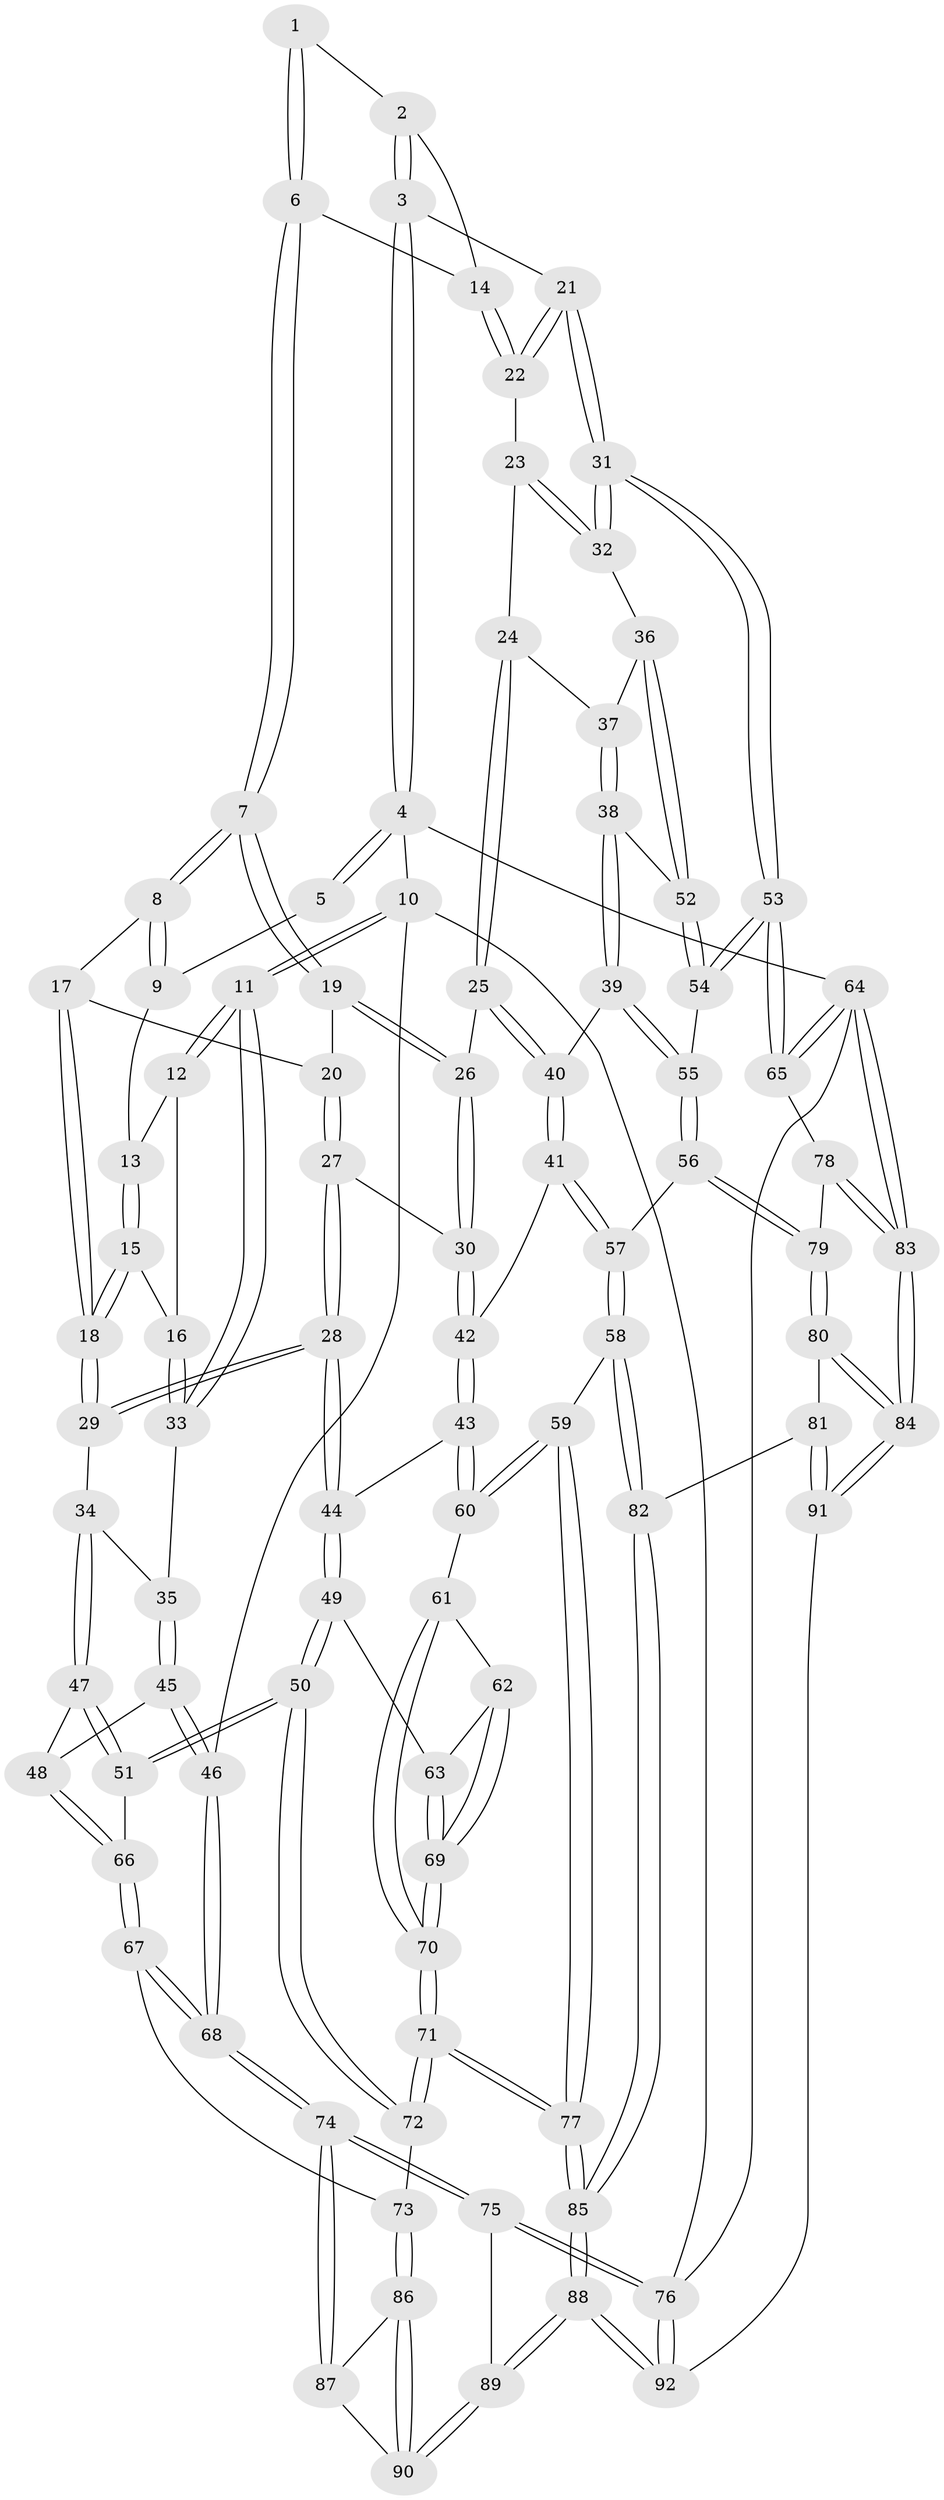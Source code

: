 // Generated by graph-tools (version 1.1) at 2025/50/03/09/25 03:50:58]
// undirected, 92 vertices, 227 edges
graph export_dot {
graph [start="1"]
  node [color=gray90,style=filled];
  1 [pos="+0.8368551166828404+0"];
  2 [pos="+0.9616620036050715+0.056893493275335674"];
  3 [pos="+1+0"];
  4 [pos="+1+0"];
  5 [pos="+0.8277830940154945+0"];
  6 [pos="+0.8049731748716854+0.10758247779252893"];
  7 [pos="+0.7864550601582696+0.12407993430918861"];
  8 [pos="+0.5969953154537175+0.026186111177503333"];
  9 [pos="+0.5296748981595674+0"];
  10 [pos="+0+0"];
  11 [pos="+0+0"];
  12 [pos="+0.2976112167041758+0"];
  13 [pos="+0.31434476538220074+0"];
  14 [pos="+0.9151521199813624+0.11867701876582339"];
  15 [pos="+0.35526919007879143+0.04717500497009008"];
  16 [pos="+0.19134981487258446+0.20029362802503542"];
  17 [pos="+0.5736071930063867+0.0956550233402581"];
  18 [pos="+0.4126064841151227+0.20069749832743583"];
  19 [pos="+0.7859764073322584+0.12606811331380474"];
  20 [pos="+0.6084444584094786+0.17372394586396747"];
  21 [pos="+1+0.2615868111555029"];
  22 [pos="+0.9737775037231884+0.1832027903770318"];
  23 [pos="+0.910670042458844+0.24273460281742196"];
  24 [pos="+0.7968827640004615+0.2727362465165964"];
  25 [pos="+0.790832409543693+0.27081751597012427"];
  26 [pos="+0.77394801232194+0.26104185625951826"];
  27 [pos="+0.6147121948715021+0.23222399550608716"];
  28 [pos="+0.4707528745755636+0.3333044272944483"];
  29 [pos="+0.4027484717282674+0.2707236896997214"];
  30 [pos="+0.7539813135769673+0.27088317755334046"];
  31 [pos="+1+0.3357094483293247"];
  32 [pos="+0.9939683913775886+0.3571399462095937"];
  33 [pos="+0.1669218931986333+0.2452834527314228"];
  34 [pos="+0.30934676826768587+0.28799662613017135"];
  35 [pos="+0.16937897672070273+0.2539856950163408"];
  36 [pos="+0.9497437821128382+0.3716237378341521"];
  37 [pos="+0.8077601846999625+0.28234934832490577"];
  38 [pos="+0.8671226863917948+0.43369918983329586"];
  39 [pos="+0.8321751987236582+0.46164021062022015"];
  40 [pos="+0.8099543024343426+0.44970959960444523"];
  41 [pos="+0.6713069159955617+0.44251318969330317"];
  42 [pos="+0.655904111624259+0.4320213999425152"];
  43 [pos="+0.6112996995752947+0.4379822488942693"];
  44 [pos="+0.49164856230870535+0.38699851745650177"];
  45 [pos="+0.025581720077452227+0.42806719845460944"];
  46 [pos="+0+0.4348976188254921"];
  47 [pos="+0.2754359248926124+0.4258011256056116"];
  48 [pos="+0.028461921334627206+0.43041739935971773"];
  49 [pos="+0.40216566210271176+0.5351655432413336"];
  50 [pos="+0.31655639997623636+0.5559108996580853"];
  51 [pos="+0.313681360966175+0.5536067959629811"];
  52 [pos="+0.9181805101126244+0.4146136222725377"];
  53 [pos="+1+0.6047631632209183"];
  54 [pos="+0.9890158604011724+0.6192997655424274"];
  55 [pos="+0.8638308862281143+0.6547174913530263"];
  56 [pos="+0.850261460817409+0.6650761493138495"];
  57 [pos="+0.7968869280516548+0.6712866215381098"];
  58 [pos="+0.7276419742901036+0.7064922820940556"];
  59 [pos="+0.6874711107928086+0.7074868880728244"];
  60 [pos="+0.5927324550319549+0.6115795168177774"];
  61 [pos="+0.5913315870502982+0.6116393111849767"];
  62 [pos="+0.5652687427642582+0.6089706542057381"];
  63 [pos="+0.4455050806640697+0.5850037110378552"];
  64 [pos="+1+1"];
  65 [pos="+1+0.9574112013076019"];
  66 [pos="+0.09365845332052636+0.5023960394717356"];
  67 [pos="+0.12241464409662597+0.6677098856247607"];
  68 [pos="+0+0.8162543366952693"];
  69 [pos="+0.45564262509488046+0.7225411667976585"];
  70 [pos="+0.45541112872997824+0.7504279725236032"];
  71 [pos="+0.45216431036058946+0.7750352255369918"];
  72 [pos="+0.2707308280426715+0.7010956329944449"];
  73 [pos="+0.21816264442249947+0.7363874833544625"];
  74 [pos="+0+0.8618062612444158"];
  75 [pos="+0+0.9722046401788509"];
  76 [pos="+0+1"];
  77 [pos="+0.5007035466864838+0.853264180401049"];
  78 [pos="+0.9441743628056507+0.7917488100123281"];
  79 [pos="+0.8794283097002694+0.7525008454564348"];
  80 [pos="+0.8937749879115429+0.9809467791123427"];
  81 [pos="+0.7659223488809784+0.9152964973131229"];
  82 [pos="+0.7474216094462602+0.8981002721796751"];
  83 [pos="+1+1"];
  84 [pos="+1+1"];
  85 [pos="+0.4868285056101559+0.9562705849201454"];
  86 [pos="+0.21559520105754218+0.7475746460201537"];
  87 [pos="+0.043272838200955156+0.8018463975136779"];
  88 [pos="+0.41086300944558835+1"];
  89 [pos="+0.22052104083702606+0.8913054497164914"];
  90 [pos="+0.21927600564025643+0.8774740231789995"];
  91 [pos="+0.5474985710504173+1"];
  92 [pos="+0.41158922900066025+1"];
  1 -- 2;
  1 -- 6;
  1 -- 6;
  2 -- 3;
  2 -- 3;
  2 -- 14;
  3 -- 4;
  3 -- 4;
  3 -- 21;
  4 -- 5;
  4 -- 5;
  4 -- 10;
  4 -- 64;
  5 -- 9;
  6 -- 7;
  6 -- 7;
  6 -- 14;
  7 -- 8;
  7 -- 8;
  7 -- 19;
  7 -- 19;
  8 -- 9;
  8 -- 9;
  8 -- 17;
  9 -- 13;
  10 -- 11;
  10 -- 11;
  10 -- 46;
  10 -- 76;
  11 -- 12;
  11 -- 12;
  11 -- 33;
  11 -- 33;
  12 -- 13;
  12 -- 16;
  13 -- 15;
  13 -- 15;
  14 -- 22;
  14 -- 22;
  15 -- 16;
  15 -- 18;
  15 -- 18;
  16 -- 33;
  16 -- 33;
  17 -- 18;
  17 -- 18;
  17 -- 20;
  18 -- 29;
  18 -- 29;
  19 -- 20;
  19 -- 26;
  19 -- 26;
  20 -- 27;
  20 -- 27;
  21 -- 22;
  21 -- 22;
  21 -- 31;
  21 -- 31;
  22 -- 23;
  23 -- 24;
  23 -- 32;
  23 -- 32;
  24 -- 25;
  24 -- 25;
  24 -- 37;
  25 -- 26;
  25 -- 40;
  25 -- 40;
  26 -- 30;
  26 -- 30;
  27 -- 28;
  27 -- 28;
  27 -- 30;
  28 -- 29;
  28 -- 29;
  28 -- 44;
  28 -- 44;
  29 -- 34;
  30 -- 42;
  30 -- 42;
  31 -- 32;
  31 -- 32;
  31 -- 53;
  31 -- 53;
  32 -- 36;
  33 -- 35;
  34 -- 35;
  34 -- 47;
  34 -- 47;
  35 -- 45;
  35 -- 45;
  36 -- 37;
  36 -- 52;
  36 -- 52;
  37 -- 38;
  37 -- 38;
  38 -- 39;
  38 -- 39;
  38 -- 52;
  39 -- 40;
  39 -- 55;
  39 -- 55;
  40 -- 41;
  40 -- 41;
  41 -- 42;
  41 -- 57;
  41 -- 57;
  42 -- 43;
  42 -- 43;
  43 -- 44;
  43 -- 60;
  43 -- 60;
  44 -- 49;
  44 -- 49;
  45 -- 46;
  45 -- 46;
  45 -- 48;
  46 -- 68;
  46 -- 68;
  47 -- 48;
  47 -- 51;
  47 -- 51;
  48 -- 66;
  48 -- 66;
  49 -- 50;
  49 -- 50;
  49 -- 63;
  50 -- 51;
  50 -- 51;
  50 -- 72;
  50 -- 72;
  51 -- 66;
  52 -- 54;
  52 -- 54;
  53 -- 54;
  53 -- 54;
  53 -- 65;
  53 -- 65;
  54 -- 55;
  55 -- 56;
  55 -- 56;
  56 -- 57;
  56 -- 79;
  56 -- 79;
  57 -- 58;
  57 -- 58;
  58 -- 59;
  58 -- 82;
  58 -- 82;
  59 -- 60;
  59 -- 60;
  59 -- 77;
  59 -- 77;
  60 -- 61;
  61 -- 62;
  61 -- 70;
  61 -- 70;
  62 -- 63;
  62 -- 69;
  62 -- 69;
  63 -- 69;
  63 -- 69;
  64 -- 65;
  64 -- 65;
  64 -- 83;
  64 -- 83;
  64 -- 76;
  65 -- 78;
  66 -- 67;
  66 -- 67;
  67 -- 68;
  67 -- 68;
  67 -- 73;
  68 -- 74;
  68 -- 74;
  69 -- 70;
  69 -- 70;
  70 -- 71;
  70 -- 71;
  71 -- 72;
  71 -- 72;
  71 -- 77;
  71 -- 77;
  72 -- 73;
  73 -- 86;
  73 -- 86;
  74 -- 75;
  74 -- 75;
  74 -- 87;
  74 -- 87;
  75 -- 76;
  75 -- 76;
  75 -- 89;
  76 -- 92;
  76 -- 92;
  77 -- 85;
  77 -- 85;
  78 -- 79;
  78 -- 83;
  78 -- 83;
  79 -- 80;
  79 -- 80;
  80 -- 81;
  80 -- 84;
  80 -- 84;
  81 -- 82;
  81 -- 91;
  81 -- 91;
  82 -- 85;
  82 -- 85;
  83 -- 84;
  83 -- 84;
  84 -- 91;
  84 -- 91;
  85 -- 88;
  85 -- 88;
  86 -- 87;
  86 -- 90;
  86 -- 90;
  87 -- 90;
  88 -- 89;
  88 -- 89;
  88 -- 92;
  88 -- 92;
  89 -- 90;
  89 -- 90;
  91 -- 92;
}
